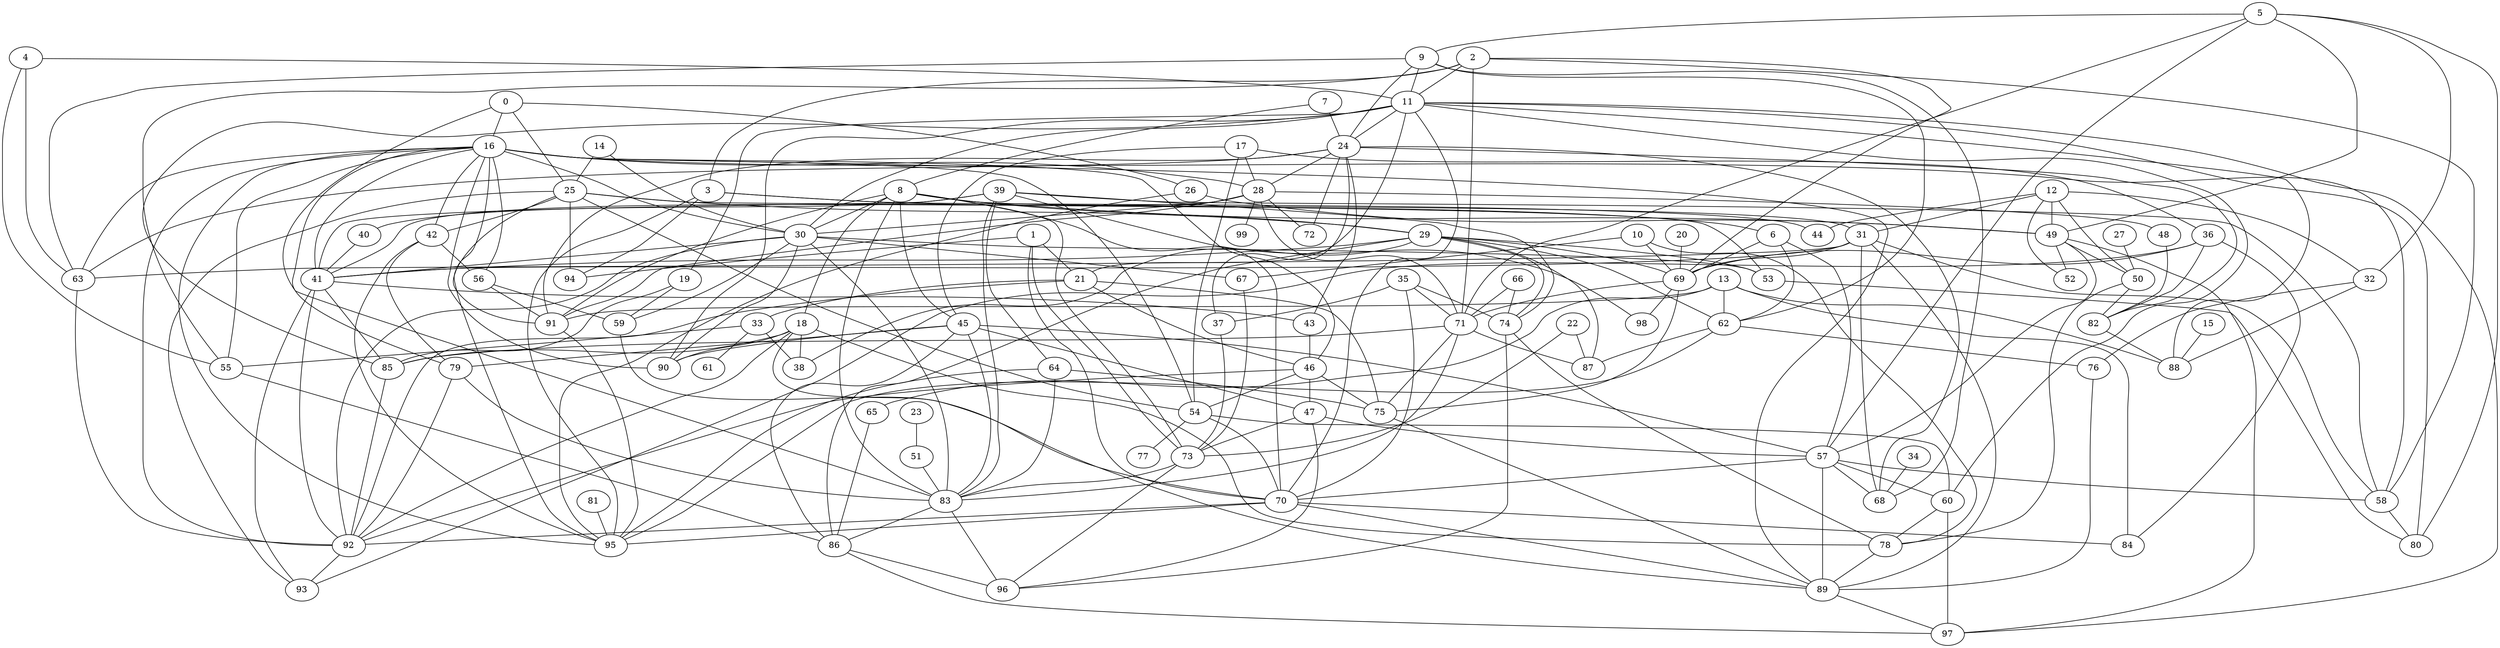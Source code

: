 strict graph "configuration_model 100 nodes 274 edges" {
	0	 [node_id=0];
	25	 [node_id=25];
	0 -- 25;
	26	 [node_id=26];
	0 -- 26;
	16	 [node_id=16];
	0 -- 16;
	83	 [node_id=83];
	0 -- 83;
	1	 [node_id=1];
	21	 [node_id=21];
	1 -- 21;
	70	 [node_id=70];
	1 -- 70;
	73	 [node_id=73];
	1 -- 73;
	94	 [node_id=94];
	1 -- 94;
	2	 [node_id=2];
	3	 [node_id=3];
	2 -- 3;
	11	 [node_id=11];
	2 -- 11;
	55	 [node_id=55];
	2 -- 55;
	58	 [node_id=58];
	2 -- 58;
	69	 [node_id=69];
	2 -- 69;
	71	 [node_id=71];
	2 -- 71;
	6	 [node_id=6];
	3 -- 6;
	44	 [node_id=44];
	3 -- 44;
	3 -- 94;
	95	 [node_id=95];
	3 -- 95;
	4	 [node_id=4];
	63	 [node_id=63];
	4 -- 63;
	4 -- 11;
	4 -- 55;
	5	 [node_id=5];
	57	 [node_id=57];
	5 -- 57;
	9	 [node_id=9];
	5 -- 9;
	32	 [node_id=32];
	5 -- 32;
	5 -- 71;
	80	 [node_id=80];
	5 -- 80;
	49	 [node_id=49];
	5 -- 49;
	6 -- 57;
	62	 [node_id=62];
	6 -- 62;
	6 -- 69;
	7	 [node_id=7];
	24	 [node_id=24];
	7 -- 24;
	8	 [node_id=8];
	7 -- 8;
	29	 [node_id=29];
	8 -- 29;
	30	 [node_id=30];
	8 -- 30;
	18	 [node_id=18];
	8 -- 18;
	31	 [node_id=31];
	8 -- 31;
	45	 [node_id=45];
	8 -- 45;
	8 -- 70;
	8 -- 73;
	8 -- 83;
	91	 [node_id=91];
	8 -- 91;
	8 -- 49;
	9 -- 63;
	9 -- 24;
	9 -- 62;
	9 -- 11;
	68	 [node_id=68];
	9 -- 68;
	10	 [node_id=10];
	67	 [node_id=67];
	10 -- 67;
	10 -- 69;
	78	 [node_id=78];
	10 -- 78;
	11 -- 21;
	11 -- 24;
	11 -- 30;
	19	 [node_id=19];
	11 -- 19;
	60	 [node_id=60];
	11 -- 60;
	11 -- 70;
	11 -- 80;
	85	 [node_id=85];
	11 -- 85;
	88	 [node_id=88];
	11 -- 88;
	90	 [node_id=90];
	11 -- 90;
	97	 [node_id=97];
	11 -- 97;
	12	 [node_id=12];
	12 -- 31;
	12 -- 32;
	12 -- 44;
	12 -- 49;
	50	 [node_id=50];
	12 -- 50;
	52	 [node_id=52];
	12 -- 52;
	13	 [node_id=13];
	65	 [node_id=65];
	13 -- 65;
	13 -- 62;
	84	 [node_id=84];
	13 -- 84;
	13 -- 88;
	13 -- 91;
	14	 [node_id=14];
	14 -- 25;
	14 -- 30;
	15	 [node_id=15];
	15 -- 88;
	16 -- 63;
	56	 [node_id=56];
	16 -- 56;
	54	 [node_id=54];
	16 -- 54;
	28	 [node_id=28];
	16 -- 28;
	16 -- 30;
	16 -- 55;
	16 -- 58;
	41	 [node_id=41];
	16 -- 41;
	42	 [node_id=42];
	16 -- 42;
	79	 [node_id=79];
	16 -- 79;
	89	 [node_id=89];
	16 -- 89;
	16 -- 90;
	16 -- 91;
	92	 [node_id=92];
	16 -- 92;
	16 -- 95;
	46	 [node_id=46];
	16 -- 46;
	17	 [node_id=17];
	17 -- 54;
	17 -- 28;
	36	 [node_id=36];
	17 -- 36;
	17 -- 45;
	38	 [node_id=38];
	18 -- 38;
	18 -- 78;
	18 -- 85;
	18 -- 89;
	18 -- 90;
	18 -- 92;
	59	 [node_id=59];
	19 -- 59;
	19 -- 85;
	20	 [node_id=20];
	20 -- 69;
	33	 [node_id=33];
	21 -- 33;
	75	 [node_id=75];
	21 -- 75;
	21 -- 92;
	21 -- 46;
	22	 [node_id=22];
	22 -- 73;
	87	 [node_id=87];
	22 -- 87;
	23	 [node_id=23];
	51	 [node_id=51];
	23 -- 51;
	24 -- 63;
	24 -- 28;
	37	 [node_id=37];
	24 -- 37;
	43	 [node_id=43];
	24 -- 43;
	24 -- 68;
	72	 [node_id=72];
	24 -- 72;
	82	 [node_id=82];
	24 -- 82;
	24 -- 91;
	25 -- 54;
	25 -- 29;
	25 -- 42;
	93	 [node_id=93];
	25 -- 93;
	25 -- 94;
	25 -- 95;
	53	 [node_id=53];
	25 -- 53;
	26 -- 95;
	26 -- 49;
	27	 [node_id=27];
	27 -- 50;
	28 -- 30;
	28 -- 41;
	28 -- 71;
	28 -- 72;
	28 -- 91;
	99	 [node_id=99];
	28 -- 99;
	48	 [node_id=48];
	28 -- 48;
	29 -- 62;
	29 -- 38;
	29 -- 41;
	29 -- 69;
	74	 [node_id=74];
	29 -- 74;
	86	 [node_id=86];
	29 -- 86;
	29 -- 87;
	29 -- 53;
	30 -- 59;
	30 -- 41;
	30 -- 67;
	30 -- 83;
	30 -- 90;
	30 -- 92;
	30 -- 53;
	31 -- 63;
	31 -- 58;
	31 -- 41;
	31 -- 68;
	31 -- 69;
	31 -- 89;
	76	 [node_id=76];
	32 -- 76;
	32 -- 88;
	33 -- 55;
	33 -- 38;
	61	 [node_id=61];
	33 -- 61;
	34	 [node_id=34];
	34 -- 68;
	35	 [node_id=35];
	35 -- 37;
	35 -- 70;
	35 -- 71;
	35 -- 74;
	36 -- 69;
	36 -- 82;
	36 -- 84;
	36 -- 93;
	37 -- 73;
	39	 [node_id=39];
	64	 [node_id=64];
	39 -- 64;
	39 -- 58;
	40	 [node_id=40];
	39 -- 40;
	39 -- 41;
	39 -- 74;
	39 -- 83;
	98	 [node_id=98];
	39 -- 98;
	40 -- 41;
	41 -- 43;
	41 -- 85;
	41 -- 92;
	41 -- 93;
	42 -- 56;
	42 -- 79;
	42 -- 95;
	43 -- 46;
	45 -- 57;
	45 -- 79;
	45 -- 83;
	45 -- 86;
	45 -- 90;
	47	 [node_id=47];
	45 -- 47;
	46 -- 54;
	46 -- 75;
	46 -- 92;
	46 -- 47;
	47 -- 57;
	47 -- 73;
	96	 [node_id=96];
	47 -- 96;
	48 -- 82;
	49 -- 57;
	49 -- 97;
	49 -- 50;
	49 -- 52;
	50 -- 78;
	50 -- 82;
	51 -- 83;
	53 -- 80;
	54 -- 60;
	54 -- 70;
	77	 [node_id=77];
	54 -- 77;
	55 -- 86;
	56 -- 59;
	56 -- 91;
	57 -- 58;
	57 -- 60;
	57 -- 68;
	57 -- 70;
	57 -- 89;
	58 -- 80;
	59 -- 70;
	60 -- 78;
	60 -- 97;
	62 -- 76;
	62 -- 87;
	62 -- 95;
	63 -- 92;
	64 -- 75;
	64 -- 83;
	64 -- 95;
	65 -- 86;
	66	 [node_id=66];
	66 -- 71;
	66 -- 74;
	67 -- 73;
	69 -- 71;
	69 -- 75;
	69 -- 98;
	70 -- 84;
	70 -- 89;
	70 -- 92;
	70 -- 95;
	71 -- 75;
	71 -- 83;
	71 -- 85;
	71 -- 87;
	73 -- 83;
	73 -- 96;
	74 -- 78;
	74 -- 96;
	75 -- 89;
	76 -- 89;
	78 -- 89;
	79 -- 83;
	79 -- 92;
	81	 [node_id=81];
	81 -- 95;
	82 -- 88;
	83 -- 86;
	83 -- 96;
	85 -- 92;
	86 -- 96;
	86 -- 97;
	89 -- 97;
	91 -- 95;
	92 -- 93;
}

